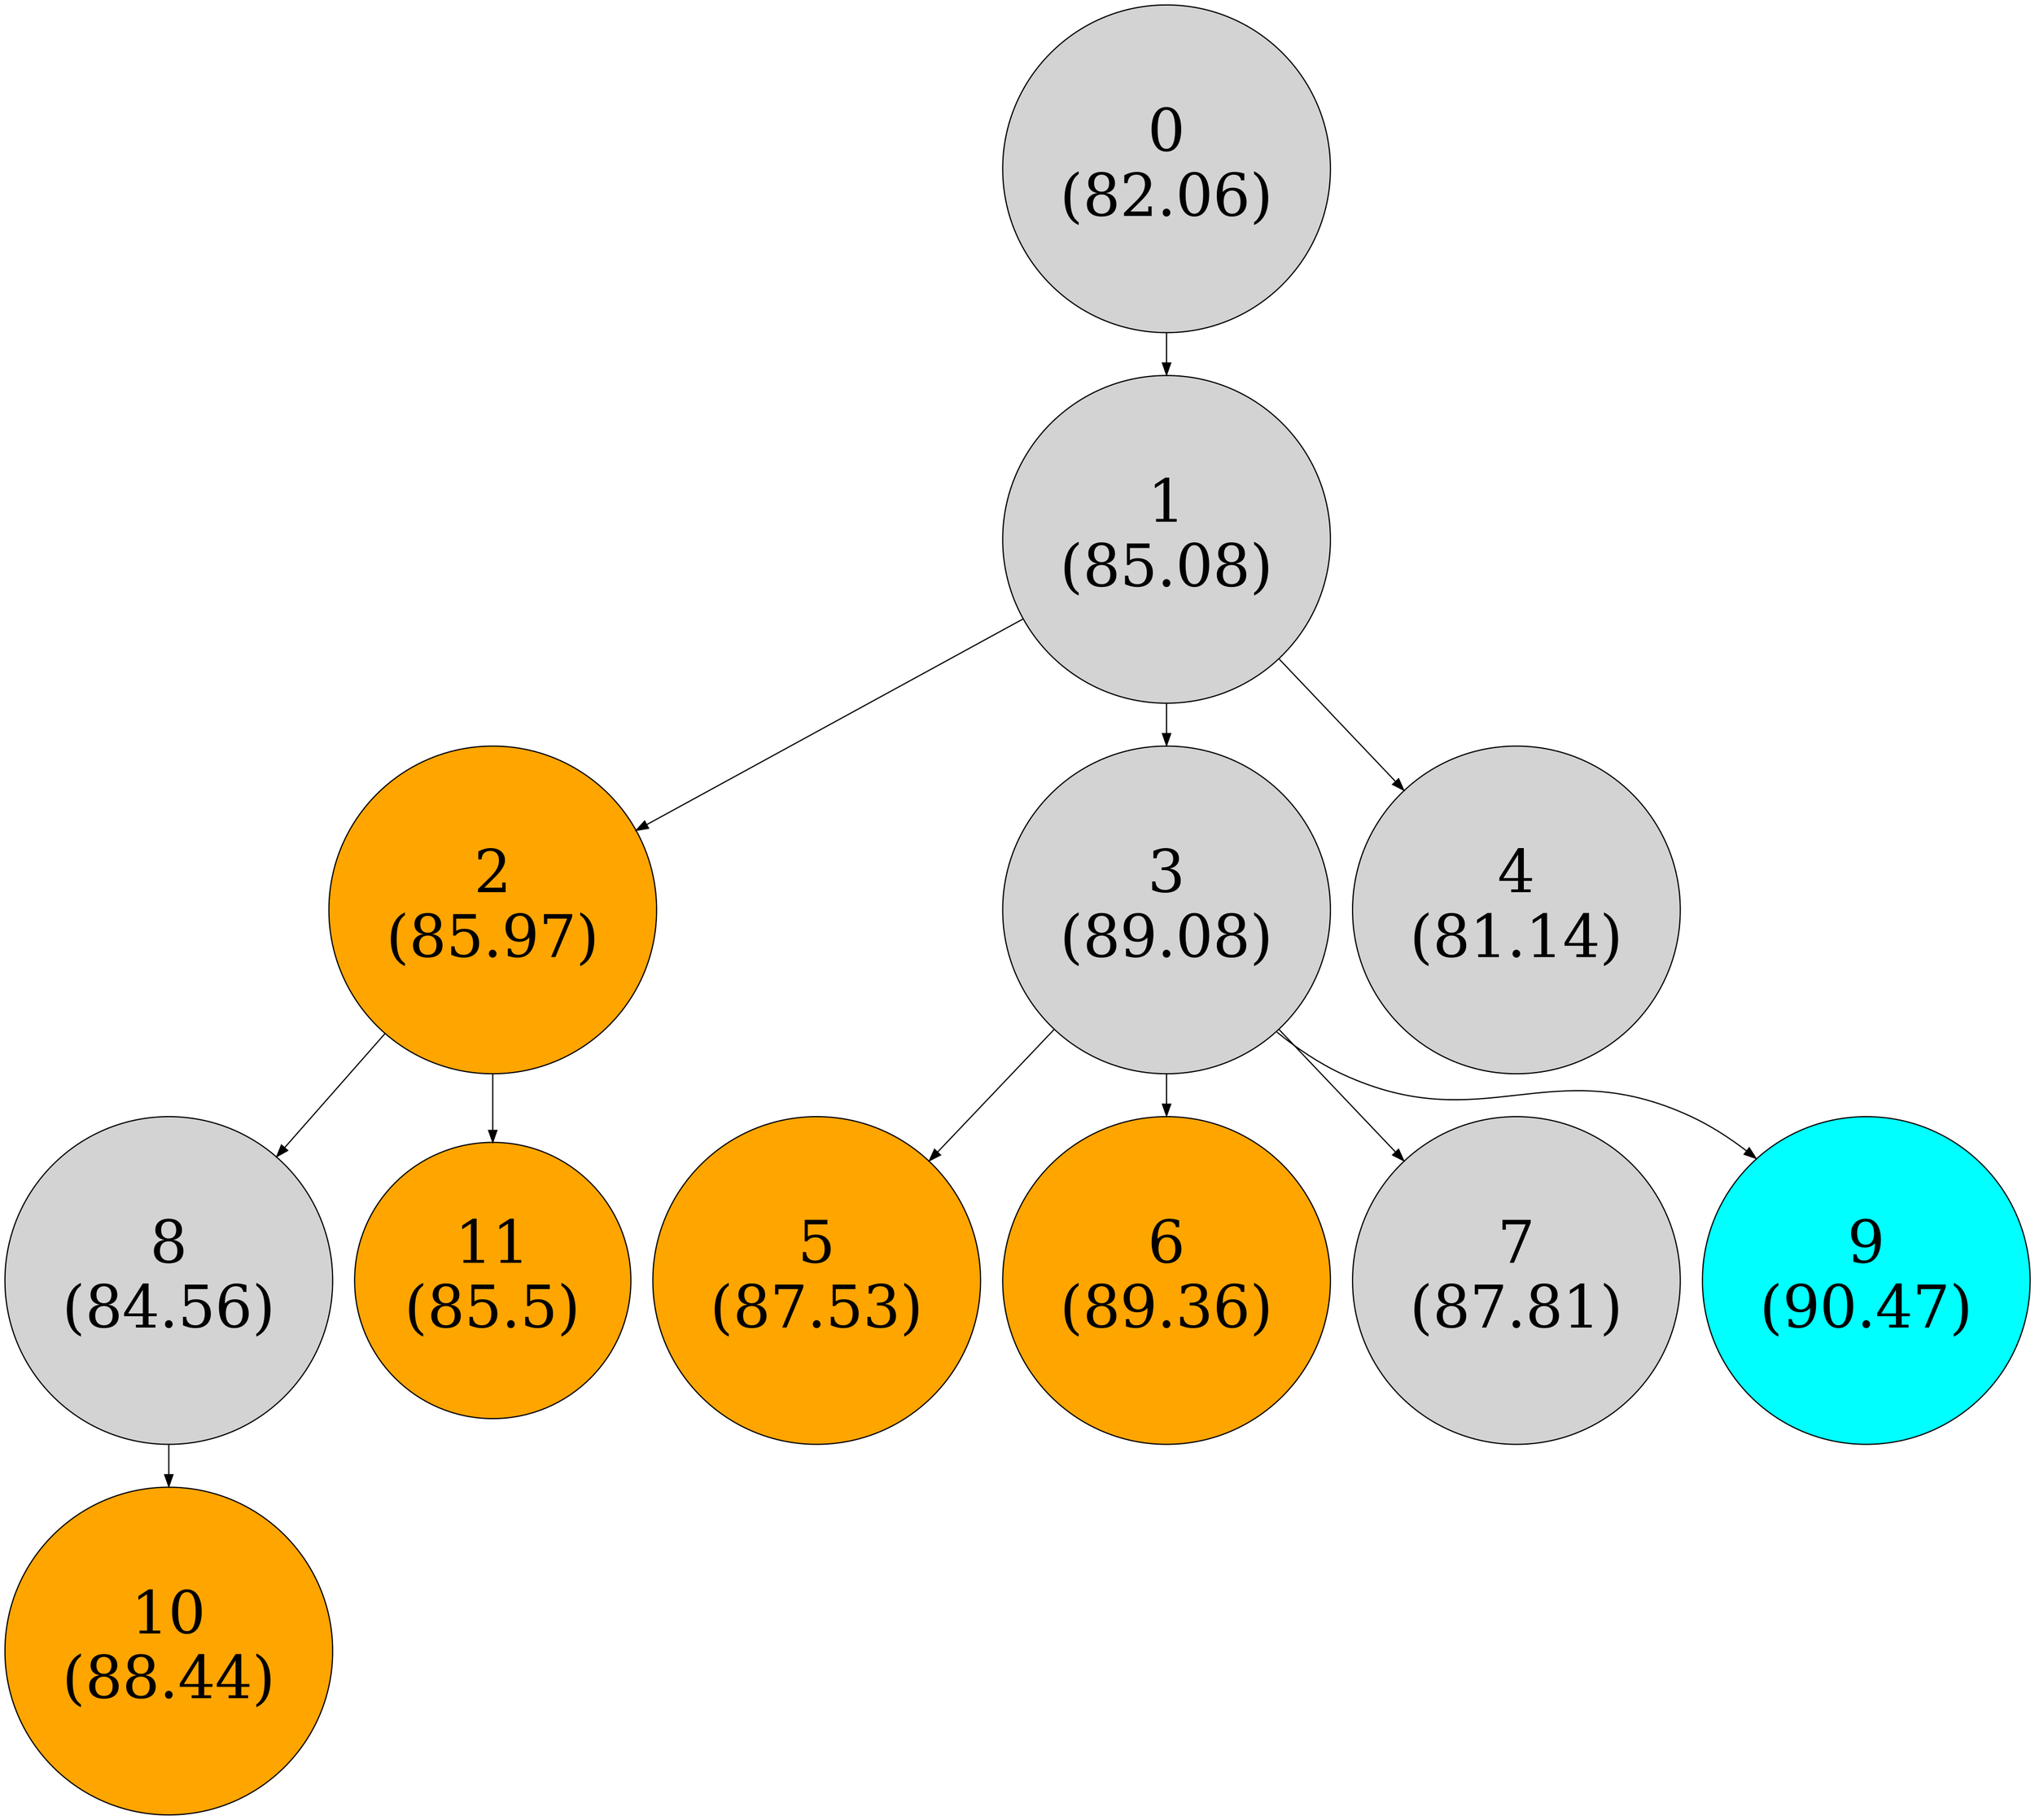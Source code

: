digraph G {
    node [style=filled, shape=circle, fontsize=50];
    0 [label="0\n(82.06)"];
    1 [label="1\n(85.08)"];
    2 [label="2\n(85.97)", fillcolor=orange, fontcolor=black];
    3 [label="3\n(89.08)"];
    4 [label="4\n(81.14)"];
    5 [label="5\n(87.53)", fillcolor=orange, fontcolor=black];
    6 [label="6\n(89.36)", fillcolor=orange, fontcolor=black];
    7 [label="7\n(87.81)"];
    8 [label="8\n(84.56)"];
    9 [label="9\n(90.47)", fillcolor=cyan, fontcolor=black];
    10 [label="10\n(88.44)", fillcolor=orange, fontcolor=black];
    11 [label="11\n(85.5)", fillcolor=orange, fontcolor=black];
    0 -> 1;
    1 -> 2;
    1 -> 3;
    1 -> 4;
    3 -> 5;
    3 -> 6;
    3 -> 7;
    2 -> 8;
    3 -> 9;
    8 -> 10;
    2 -> 11;
}